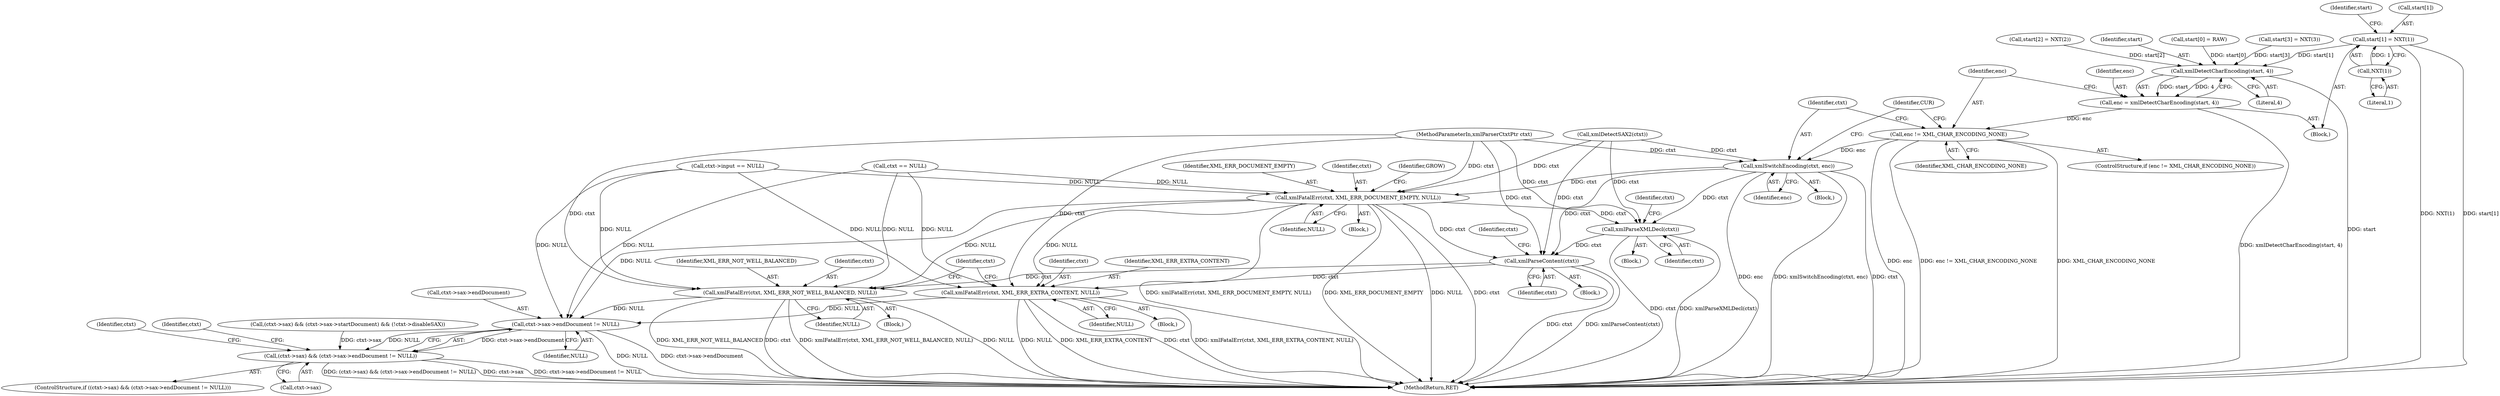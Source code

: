 digraph "0_Chrome_d0947db40187f4708c58e64cbd6013faf9eddeed_21@array" {
"1000165" [label="(Call,start[1] = NXT(1))"];
"1000169" [label="(Call,NXT(1))"];
"1000185" [label="(Call,xmlDetectCharEncoding(start, 4))"];
"1000183" [label="(Call,enc = xmlDetectCharEncoding(start, 4))"];
"1000189" [label="(Call,enc != XML_CHAR_ENCODING_NONE)"];
"1000193" [label="(Call,xmlSwitchEncoding(ctxt, enc))"];
"1000201" [label="(Call,xmlFatalErr(ctxt, XML_ERR_DOCUMENT_EMPTY, NULL))"];
"1000219" [label="(Call,xmlParseXMLDecl(ctxt))"];
"1000288" [label="(Call,xmlParseContent(ctxt))"];
"1000309" [label="(Call,xmlFatalErr(ctxt, XML_ERR_NOT_WELL_BALANCED, NULL))"];
"1000328" [label="(Call,ctxt->sax->endDocument != NULL)"];
"1000324" [label="(Call,(ctxt->sax) && (ctxt->sax->endDocument != NULL))"];
"1000319" [label="(Call,xmlFatalErr(ctxt, XML_ERR_EXTRA_CONTENT, NULL))"];
"1000204" [label="(Identifier,NULL)"];
"1000311" [label="(Identifier,XML_ERR_NOT_WELL_BALANCED)"];
"1000170" [label="(Literal,1)"];
"1000165" [label="(Call,start[1] = NXT(1))"];
"1000159" [label="(Block,)"];
"1000160" [label="(Call,start[0] = RAW)"];
"1000191" [label="(Identifier,XML_CHAR_ENCODING_NONE)"];
"1000183" [label="(Call,enc = xmlDetectCharEncoding(start, 4))"];
"1000203" [label="(Identifier,XML_ERR_DOCUMENT_EMPTY)"];
"1000195" [label="(Identifier,enc)"];
"1000201" [label="(Call,xmlFatalErr(ctxt, XML_ERR_DOCUMENT_EMPTY, NULL))"];
"1000202" [label="(Identifier,ctxt)"];
"1000193" [label="(Call,xmlSwitchEncoding(ctxt, enc))"];
"1000328" [label="(Call,ctxt->sax->endDocument != NULL)"];
"1000342" [label="(Identifier,ctxt)"];
"1000219" [label="(Call,xmlParseXMLDecl(ctxt))"];
"1000194" [label="(Identifier,ctxt)"];
"1000173" [label="(Identifier,start)"];
"1000218" [label="(Block,)"];
"1000289" [label="(Identifier,ctxt)"];
"1000198" [label="(Identifier,CUR)"];
"1000177" [label="(Call,start[3] = NXT(3))"];
"1000323" [label="(ControlStructure,if ((ctxt->sax) && (ctxt->sax->endDocument != NULL)))"];
"1000337" [label="(Identifier,ctxt)"];
"1000114" [label="(Call,ctxt == NULL)"];
"1000220" [label="(Identifier,ctxt)"];
"1000166" [label="(Call,start[1])"];
"1000224" [label="(Identifier,ctxt)"];
"1000293" [label="(Identifier,ctxt)"];
"1000310" [label="(Identifier,ctxt)"];
"1000334" [label="(Identifier,NULL)"];
"1000200" [label="(Block,)"];
"1000189" [label="(Call,enc != XML_CHAR_ENCODING_NONE)"];
"1000312" [label="(Identifier,NULL)"];
"1000190" [label="(Identifier,enc)"];
"1000205" [label="(Identifier,GROW)"];
"1000241" [label="(Call,(ctxt->sax) && (ctxt->sax->startDocument) && (!ctxt->disableSAX))"];
"1000319" [label="(Call,xmlFatalErr(ctxt, XML_ERR_EXTRA_CONTENT, NULL))"];
"1000188" [label="(ControlStructure,if (enc != XML_CHAR_ENCODING_NONE))"];
"1000109" [label="(Block,)"];
"1000187" [label="(Literal,4)"];
"1000126" [label="(Call,xmlDetectSAX2(ctxt))"];
"1000308" [label="(Block,)"];
"1000192" [label="(Block,)"];
"1000309" [label="(Call,xmlFatalErr(ctxt, XML_ERR_NOT_WELL_BALANCED, NULL))"];
"1000184" [label="(Identifier,enc)"];
"1000185" [label="(Call,xmlDetectCharEncoding(start, 4))"];
"1000288" [label="(Call,xmlParseContent(ctxt))"];
"1000117" [label="(Call,ctxt->input == NULL)"];
"1000324" [label="(Call,(ctxt->sax) && (ctxt->sax->endDocument != NULL))"];
"1000325" [label="(Call,ctxt->sax)"];
"1000169" [label="(Call,NXT(1))"];
"1000108" [label="(MethodParameterIn,xmlParserCtxtPtr ctxt)"];
"1000318" [label="(Block,)"];
"1000320" [label="(Identifier,ctxt)"];
"1000321" [label="(Identifier,XML_ERR_EXTRA_CONTENT)"];
"1000329" [label="(Call,ctxt->sax->endDocument)"];
"1000349" [label="(MethodReturn,RET)"];
"1000171" [label="(Call,start[2] = NXT(2))"];
"1000322" [label="(Identifier,NULL)"];
"1000186" [label="(Identifier,start)"];
"1000326" [label="(Identifier,ctxt)"];
"1000165" -> "1000159"  [label="AST: "];
"1000165" -> "1000169"  [label="CFG: "];
"1000166" -> "1000165"  [label="AST: "];
"1000169" -> "1000165"  [label="AST: "];
"1000173" -> "1000165"  [label="CFG: "];
"1000165" -> "1000349"  [label="DDG: NXT(1)"];
"1000165" -> "1000349"  [label="DDG: start[1]"];
"1000169" -> "1000165"  [label="DDG: 1"];
"1000165" -> "1000185"  [label="DDG: start[1]"];
"1000169" -> "1000170"  [label="CFG: "];
"1000170" -> "1000169"  [label="AST: "];
"1000185" -> "1000183"  [label="AST: "];
"1000185" -> "1000187"  [label="CFG: "];
"1000186" -> "1000185"  [label="AST: "];
"1000187" -> "1000185"  [label="AST: "];
"1000183" -> "1000185"  [label="CFG: "];
"1000185" -> "1000349"  [label="DDG: start"];
"1000185" -> "1000183"  [label="DDG: start"];
"1000185" -> "1000183"  [label="DDG: 4"];
"1000177" -> "1000185"  [label="DDG: start[3]"];
"1000171" -> "1000185"  [label="DDG: start[2]"];
"1000160" -> "1000185"  [label="DDG: start[0]"];
"1000183" -> "1000159"  [label="AST: "];
"1000184" -> "1000183"  [label="AST: "];
"1000190" -> "1000183"  [label="CFG: "];
"1000183" -> "1000349"  [label="DDG: xmlDetectCharEncoding(start, 4)"];
"1000183" -> "1000189"  [label="DDG: enc"];
"1000189" -> "1000188"  [label="AST: "];
"1000189" -> "1000191"  [label="CFG: "];
"1000190" -> "1000189"  [label="AST: "];
"1000191" -> "1000189"  [label="AST: "];
"1000194" -> "1000189"  [label="CFG: "];
"1000198" -> "1000189"  [label="CFG: "];
"1000189" -> "1000349"  [label="DDG: enc"];
"1000189" -> "1000349"  [label="DDG: enc != XML_CHAR_ENCODING_NONE"];
"1000189" -> "1000349"  [label="DDG: XML_CHAR_ENCODING_NONE"];
"1000189" -> "1000193"  [label="DDG: enc"];
"1000193" -> "1000192"  [label="AST: "];
"1000193" -> "1000195"  [label="CFG: "];
"1000194" -> "1000193"  [label="AST: "];
"1000195" -> "1000193"  [label="AST: "];
"1000198" -> "1000193"  [label="CFG: "];
"1000193" -> "1000349"  [label="DDG: ctxt"];
"1000193" -> "1000349"  [label="DDG: enc"];
"1000193" -> "1000349"  [label="DDG: xmlSwitchEncoding(ctxt, enc)"];
"1000126" -> "1000193"  [label="DDG: ctxt"];
"1000108" -> "1000193"  [label="DDG: ctxt"];
"1000193" -> "1000201"  [label="DDG: ctxt"];
"1000193" -> "1000219"  [label="DDG: ctxt"];
"1000193" -> "1000288"  [label="DDG: ctxt"];
"1000201" -> "1000200"  [label="AST: "];
"1000201" -> "1000204"  [label="CFG: "];
"1000202" -> "1000201"  [label="AST: "];
"1000203" -> "1000201"  [label="AST: "];
"1000204" -> "1000201"  [label="AST: "];
"1000205" -> "1000201"  [label="CFG: "];
"1000201" -> "1000349"  [label="DDG: xmlFatalErr(ctxt, XML_ERR_DOCUMENT_EMPTY, NULL)"];
"1000201" -> "1000349"  [label="DDG: XML_ERR_DOCUMENT_EMPTY"];
"1000201" -> "1000349"  [label="DDG: NULL"];
"1000201" -> "1000349"  [label="DDG: ctxt"];
"1000126" -> "1000201"  [label="DDG: ctxt"];
"1000108" -> "1000201"  [label="DDG: ctxt"];
"1000117" -> "1000201"  [label="DDG: NULL"];
"1000114" -> "1000201"  [label="DDG: NULL"];
"1000201" -> "1000219"  [label="DDG: ctxt"];
"1000201" -> "1000288"  [label="DDG: ctxt"];
"1000201" -> "1000309"  [label="DDG: NULL"];
"1000201" -> "1000319"  [label="DDG: NULL"];
"1000201" -> "1000328"  [label="DDG: NULL"];
"1000219" -> "1000218"  [label="AST: "];
"1000219" -> "1000220"  [label="CFG: "];
"1000220" -> "1000219"  [label="AST: "];
"1000224" -> "1000219"  [label="CFG: "];
"1000219" -> "1000349"  [label="DDG: xmlParseXMLDecl(ctxt)"];
"1000219" -> "1000349"  [label="DDG: ctxt"];
"1000126" -> "1000219"  [label="DDG: ctxt"];
"1000108" -> "1000219"  [label="DDG: ctxt"];
"1000219" -> "1000288"  [label="DDG: ctxt"];
"1000288" -> "1000109"  [label="AST: "];
"1000288" -> "1000289"  [label="CFG: "];
"1000289" -> "1000288"  [label="AST: "];
"1000293" -> "1000288"  [label="CFG: "];
"1000288" -> "1000349"  [label="DDG: ctxt"];
"1000288" -> "1000349"  [label="DDG: xmlParseContent(ctxt)"];
"1000126" -> "1000288"  [label="DDG: ctxt"];
"1000108" -> "1000288"  [label="DDG: ctxt"];
"1000288" -> "1000309"  [label="DDG: ctxt"];
"1000288" -> "1000319"  [label="DDG: ctxt"];
"1000309" -> "1000308"  [label="AST: "];
"1000309" -> "1000312"  [label="CFG: "];
"1000310" -> "1000309"  [label="AST: "];
"1000311" -> "1000309"  [label="AST: "];
"1000312" -> "1000309"  [label="AST: "];
"1000326" -> "1000309"  [label="CFG: "];
"1000309" -> "1000349"  [label="DDG: ctxt"];
"1000309" -> "1000349"  [label="DDG: xmlFatalErr(ctxt, XML_ERR_NOT_WELL_BALANCED, NULL)"];
"1000309" -> "1000349"  [label="DDG: NULL"];
"1000309" -> "1000349"  [label="DDG: XML_ERR_NOT_WELL_BALANCED"];
"1000108" -> "1000309"  [label="DDG: ctxt"];
"1000117" -> "1000309"  [label="DDG: NULL"];
"1000114" -> "1000309"  [label="DDG: NULL"];
"1000309" -> "1000328"  [label="DDG: NULL"];
"1000328" -> "1000324"  [label="AST: "];
"1000328" -> "1000334"  [label="CFG: "];
"1000329" -> "1000328"  [label="AST: "];
"1000334" -> "1000328"  [label="AST: "];
"1000324" -> "1000328"  [label="CFG: "];
"1000328" -> "1000349"  [label="DDG: NULL"];
"1000328" -> "1000349"  [label="DDG: ctxt->sax->endDocument"];
"1000328" -> "1000324"  [label="DDG: ctxt->sax->endDocument"];
"1000328" -> "1000324"  [label="DDG: NULL"];
"1000117" -> "1000328"  [label="DDG: NULL"];
"1000319" -> "1000328"  [label="DDG: NULL"];
"1000114" -> "1000328"  [label="DDG: NULL"];
"1000324" -> "1000323"  [label="AST: "];
"1000324" -> "1000325"  [label="CFG: "];
"1000325" -> "1000324"  [label="AST: "];
"1000337" -> "1000324"  [label="CFG: "];
"1000342" -> "1000324"  [label="CFG: "];
"1000324" -> "1000349"  [label="DDG: ctxt->sax->endDocument != NULL"];
"1000324" -> "1000349"  [label="DDG: (ctxt->sax) && (ctxt->sax->endDocument != NULL)"];
"1000324" -> "1000349"  [label="DDG: ctxt->sax"];
"1000241" -> "1000324"  [label="DDG: ctxt->sax"];
"1000319" -> "1000318"  [label="AST: "];
"1000319" -> "1000322"  [label="CFG: "];
"1000320" -> "1000319"  [label="AST: "];
"1000321" -> "1000319"  [label="AST: "];
"1000322" -> "1000319"  [label="AST: "];
"1000326" -> "1000319"  [label="CFG: "];
"1000319" -> "1000349"  [label="DDG: xmlFatalErr(ctxt, XML_ERR_EXTRA_CONTENT, NULL)"];
"1000319" -> "1000349"  [label="DDG: NULL"];
"1000319" -> "1000349"  [label="DDG: XML_ERR_EXTRA_CONTENT"];
"1000319" -> "1000349"  [label="DDG: ctxt"];
"1000108" -> "1000319"  [label="DDG: ctxt"];
"1000117" -> "1000319"  [label="DDG: NULL"];
"1000114" -> "1000319"  [label="DDG: NULL"];
}
